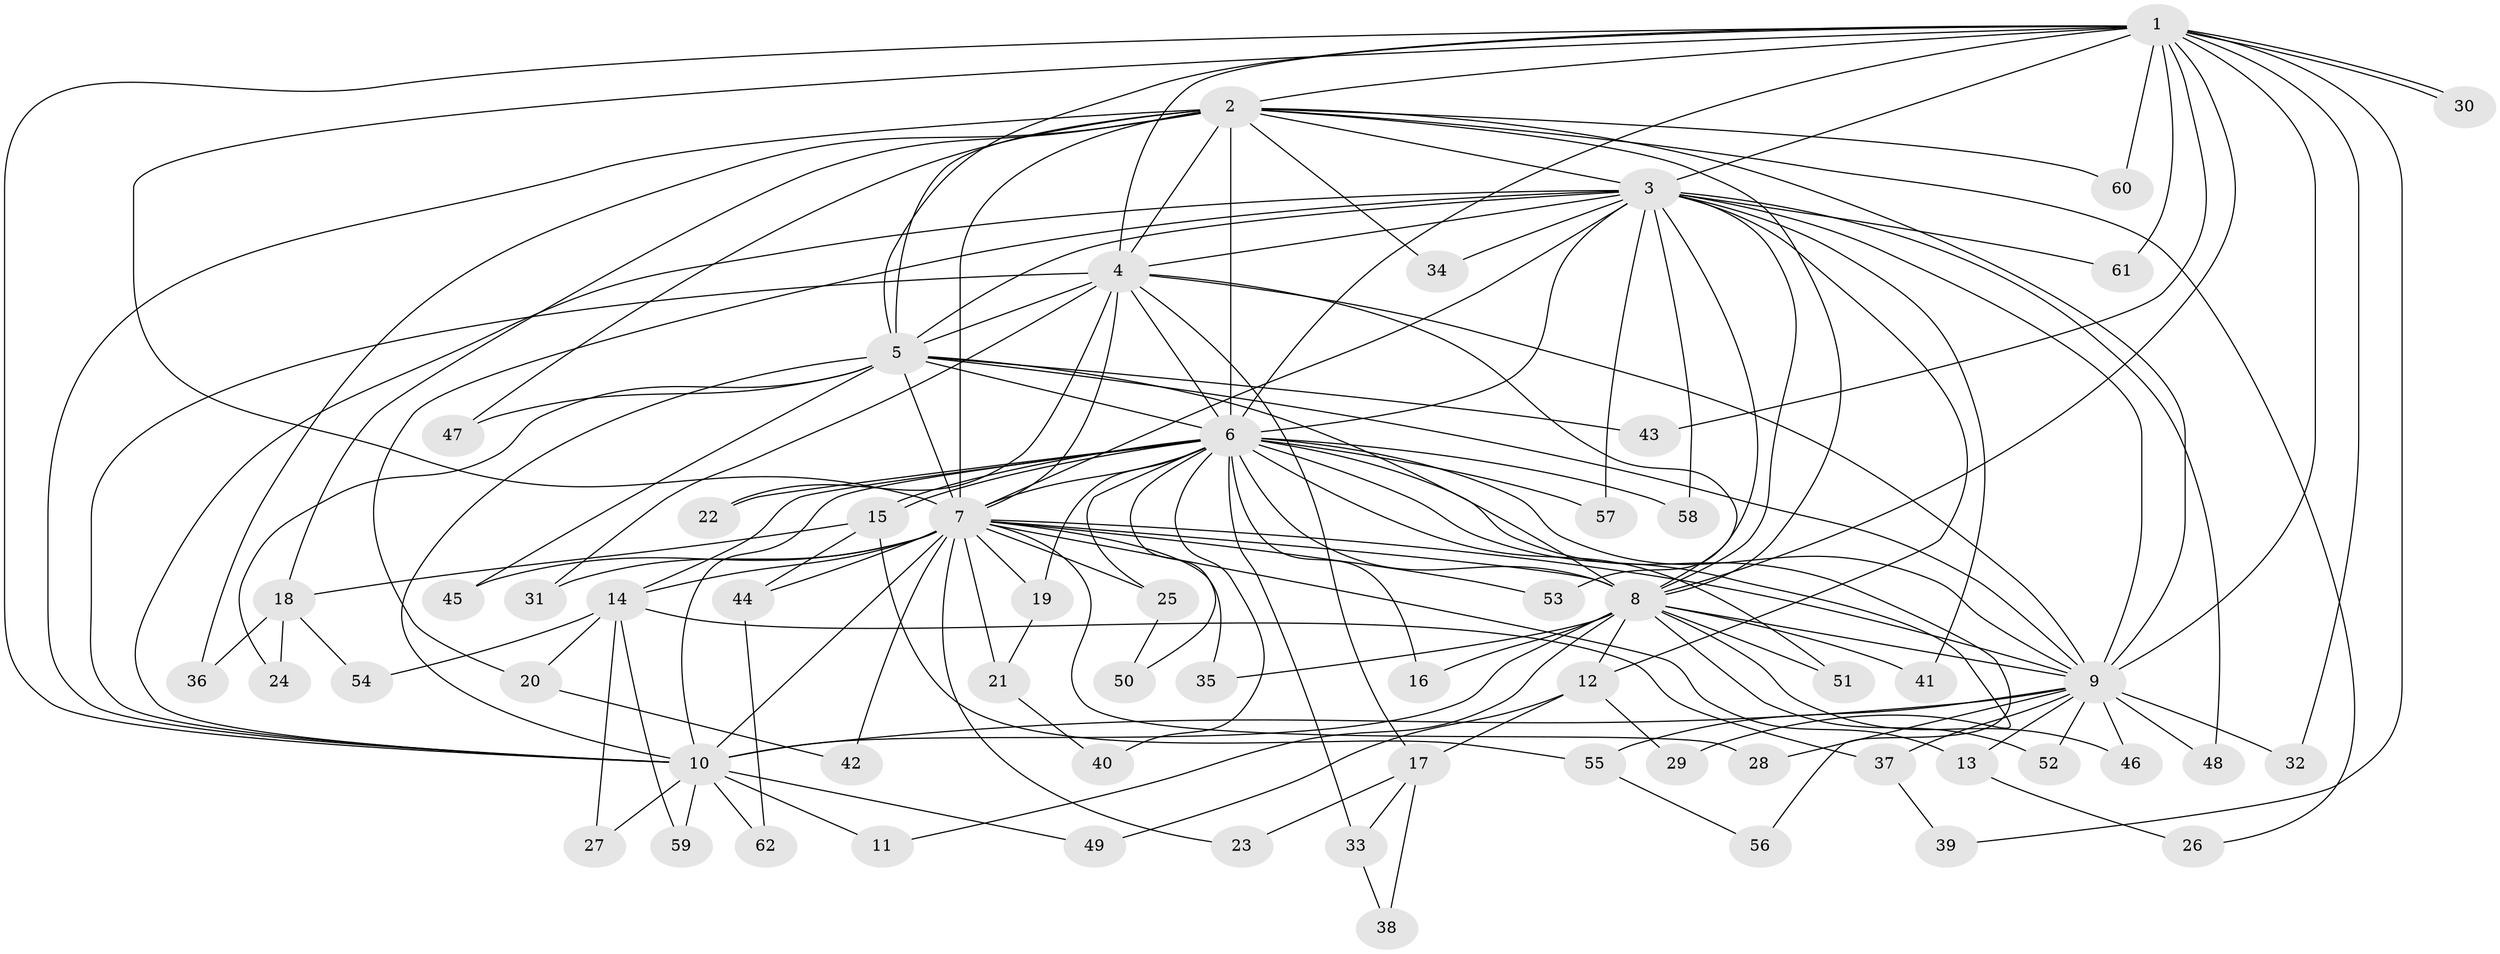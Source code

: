 // coarse degree distribution, {14: 0.08888888888888889, 15: 0.022222222222222223, 22: 0.022222222222222223, 11: 0.022222222222222223, 19: 0.022222222222222223, 13: 0.022222222222222223, 2: 0.5555555555555556, 5: 0.06666666666666667, 3: 0.1111111111111111, 7: 0.022222222222222223, 4: 0.022222222222222223, 1: 0.022222222222222223}
// Generated by graph-tools (version 1.1) at 2025/41/03/06/25 10:41:34]
// undirected, 62 vertices, 149 edges
graph export_dot {
graph [start="1"]
  node [color=gray90,style=filled];
  1;
  2;
  3;
  4;
  5;
  6;
  7;
  8;
  9;
  10;
  11;
  12;
  13;
  14;
  15;
  16;
  17;
  18;
  19;
  20;
  21;
  22;
  23;
  24;
  25;
  26;
  27;
  28;
  29;
  30;
  31;
  32;
  33;
  34;
  35;
  36;
  37;
  38;
  39;
  40;
  41;
  42;
  43;
  44;
  45;
  46;
  47;
  48;
  49;
  50;
  51;
  52;
  53;
  54;
  55;
  56;
  57;
  58;
  59;
  60;
  61;
  62;
  1 -- 2;
  1 -- 3;
  1 -- 4;
  1 -- 5;
  1 -- 6;
  1 -- 7;
  1 -- 8;
  1 -- 9;
  1 -- 10;
  1 -- 30;
  1 -- 30;
  1 -- 32;
  1 -- 39;
  1 -- 43;
  1 -- 60;
  1 -- 61;
  2 -- 3;
  2 -- 4;
  2 -- 5;
  2 -- 6;
  2 -- 7;
  2 -- 8;
  2 -- 9;
  2 -- 10;
  2 -- 18;
  2 -- 26;
  2 -- 34;
  2 -- 36;
  2 -- 47;
  2 -- 60;
  3 -- 4;
  3 -- 5;
  3 -- 6;
  3 -- 7;
  3 -- 8;
  3 -- 9;
  3 -- 10;
  3 -- 12;
  3 -- 20;
  3 -- 34;
  3 -- 41;
  3 -- 48;
  3 -- 53;
  3 -- 57;
  3 -- 58;
  3 -- 61;
  4 -- 5;
  4 -- 6;
  4 -- 7;
  4 -- 8;
  4 -- 9;
  4 -- 10;
  4 -- 17;
  4 -- 22;
  4 -- 31;
  5 -- 6;
  5 -- 7;
  5 -- 8;
  5 -- 9;
  5 -- 10;
  5 -- 24;
  5 -- 43;
  5 -- 45;
  5 -- 47;
  6 -- 7;
  6 -- 8;
  6 -- 9;
  6 -- 10;
  6 -- 14;
  6 -- 15;
  6 -- 15;
  6 -- 16;
  6 -- 19;
  6 -- 22;
  6 -- 25;
  6 -- 29;
  6 -- 33;
  6 -- 40;
  6 -- 50;
  6 -- 51;
  6 -- 56;
  6 -- 57;
  6 -- 58;
  7 -- 8;
  7 -- 9;
  7 -- 10;
  7 -- 13;
  7 -- 14;
  7 -- 19;
  7 -- 21;
  7 -- 23;
  7 -- 25;
  7 -- 28;
  7 -- 31;
  7 -- 35;
  7 -- 42;
  7 -- 44;
  7 -- 45;
  7 -- 53;
  8 -- 9;
  8 -- 10;
  8 -- 11;
  8 -- 12;
  8 -- 16;
  8 -- 35;
  8 -- 41;
  8 -- 46;
  8 -- 51;
  8 -- 52;
  9 -- 10;
  9 -- 13;
  9 -- 28;
  9 -- 32;
  9 -- 37;
  9 -- 46;
  9 -- 48;
  9 -- 52;
  9 -- 55;
  10 -- 11;
  10 -- 27;
  10 -- 49;
  10 -- 59;
  10 -- 62;
  12 -- 17;
  12 -- 29;
  12 -- 49;
  13 -- 26;
  14 -- 20;
  14 -- 27;
  14 -- 37;
  14 -- 54;
  14 -- 59;
  15 -- 18;
  15 -- 44;
  15 -- 55;
  17 -- 23;
  17 -- 33;
  17 -- 38;
  18 -- 24;
  18 -- 36;
  18 -- 54;
  19 -- 21;
  20 -- 42;
  21 -- 40;
  25 -- 50;
  33 -- 38;
  37 -- 39;
  44 -- 62;
  55 -- 56;
}

